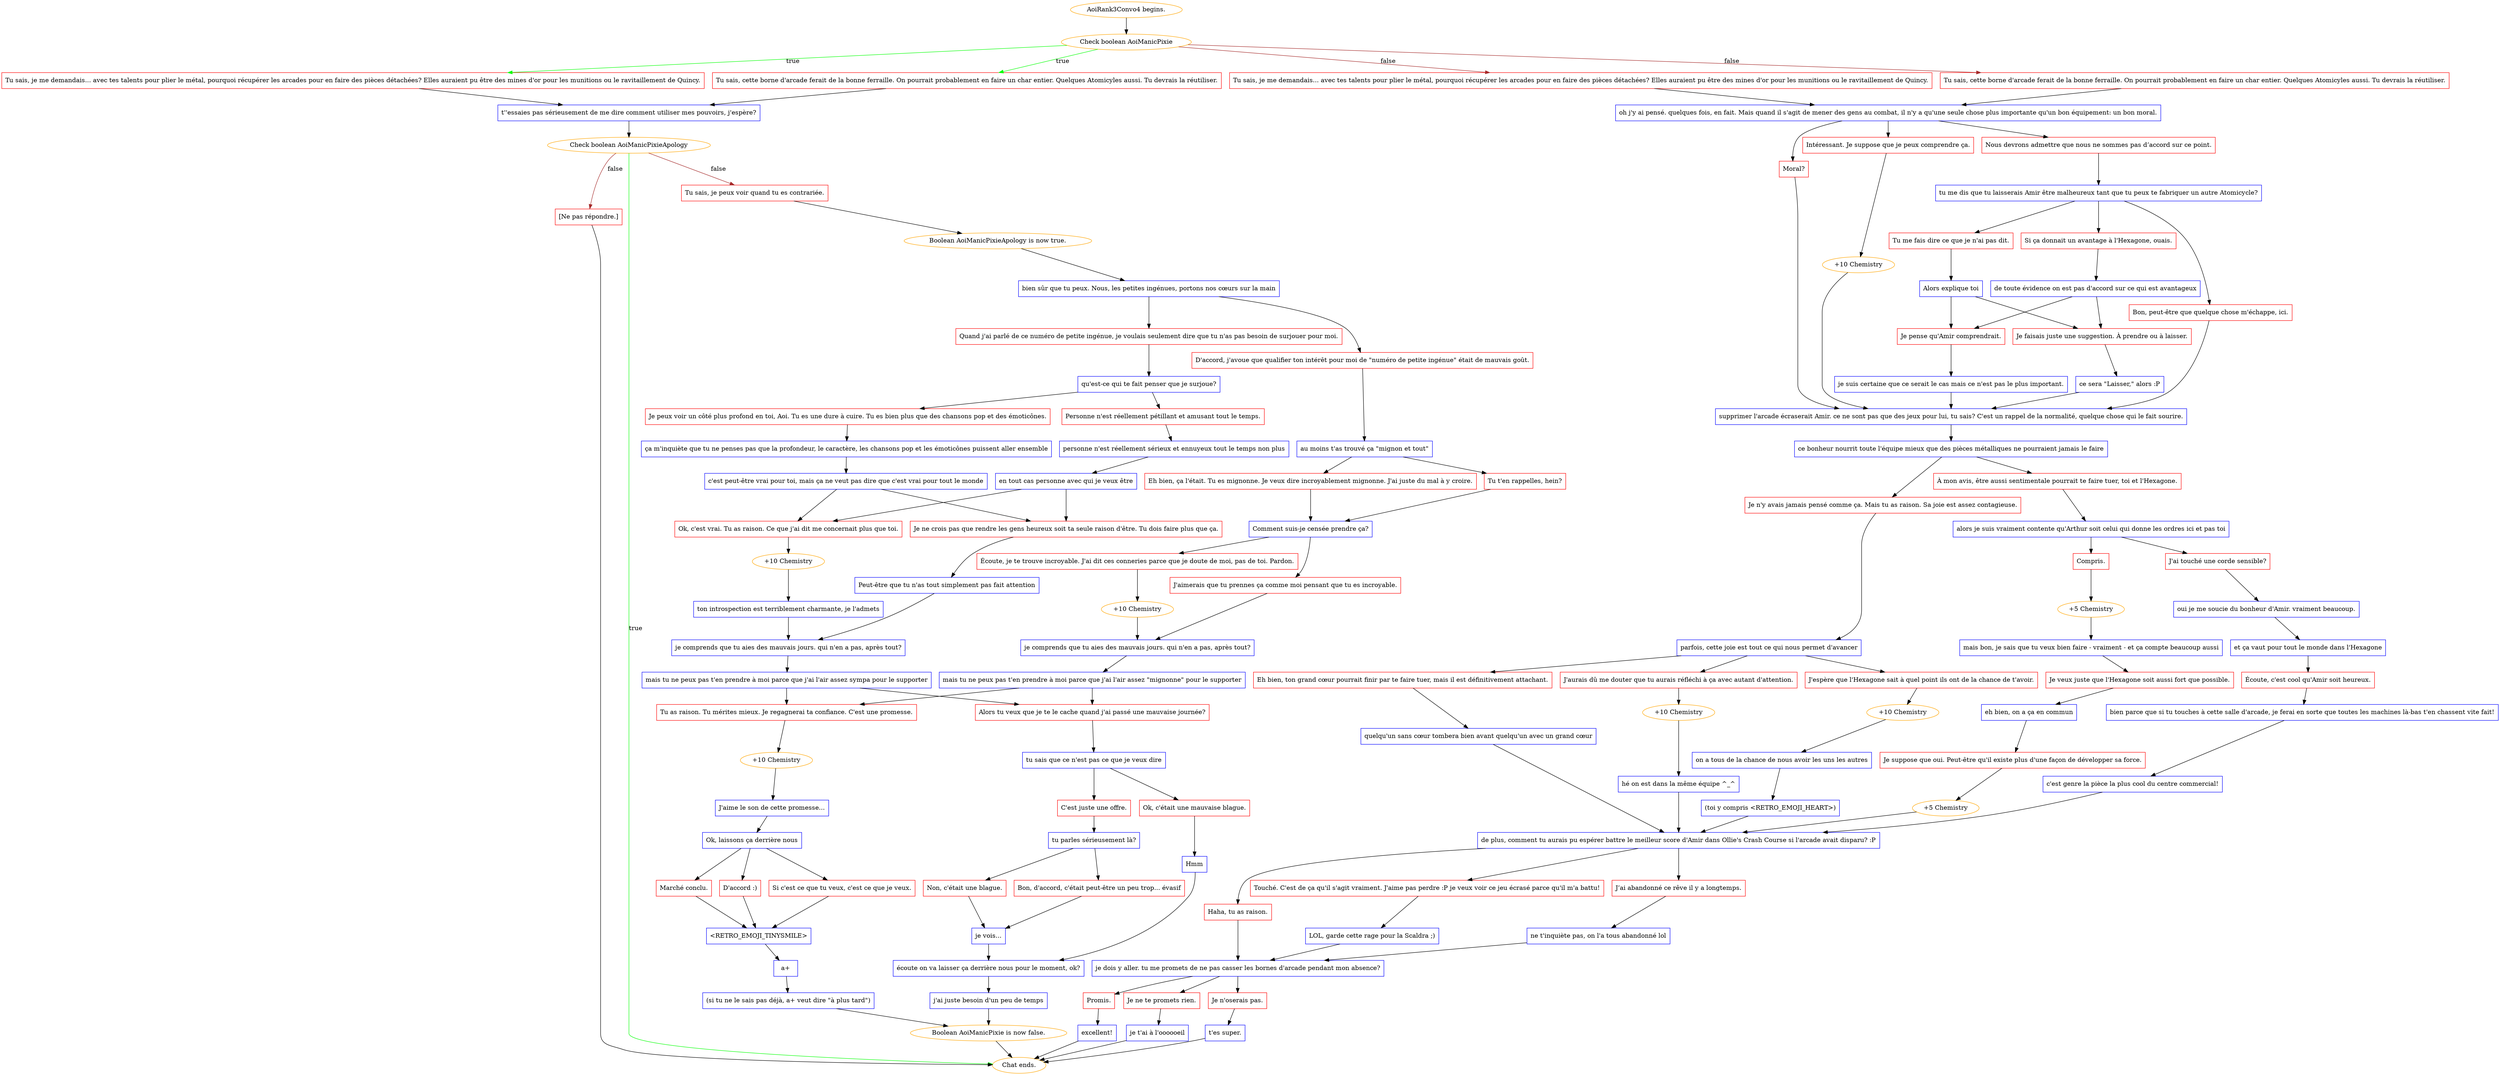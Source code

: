 digraph {
	"AoiRank3Convo4 begins." [color=orange];
		"AoiRank3Convo4 begins." -> j3883439251;
	j3883439251 [label="Check boolean AoiManicPixie",color=orange];
		j3883439251 -> j1834963733 [label=true,color=green];
		j3883439251 -> j3885610311 [label=true,color=green];
		j3883439251 -> j3308068966 [label=false,color=brown];
		j3883439251 -> j248594054 [label=false,color=brown];
	j1834963733 [label="Tu sais, je me demandais... avec tes talents pour plier le métal, pourquoi récupérer les arcades pour en faire des pièces détachées? Elles auraient pu être des mines d'or pour les munitions ou le ravitaillement de Quincy.",shape=box,color=red];
		j1834963733 -> j598515475;
	j3885610311 [label="Tu sais, cette borne d'arcade ferait de la bonne ferraille. On pourrait probablement en faire un char entier. Quelques Atomicyles aussi. Tu devrais la réutiliser.",shape=box,color=red];
		j3885610311 -> j598515475;
	j3308068966 [label="Tu sais, je me demandais... avec tes talents pour plier le métal, pourquoi récupérer les arcades pour en faire des pièces détachées? Elles auraient pu être des mines d'or pour les munitions ou le ravitaillement de Quincy.",shape=box,color=red];
		j3308068966 -> j449218296;
	j248594054 [label="Tu sais, cette borne d'arcade ferait de la bonne ferraille. On pourrait probablement en faire un char entier. Quelques Atomicyles aussi. Tu devrais la réutiliser.",shape=box,color=red];
		j248594054 -> j449218296;
	j598515475 [label="t''essaies pas sérieusement de me dire comment utiliser mes pouvoirs, j'espère?",shape=box,color=blue];
		j598515475 -> j1910625347;
	j449218296 [label="oh j'y ai pensé. quelques fois, en fait. Mais quand il s'agit de mener des gens au combat, il n'y a qu'une seule chose plus importante qu'un bon équipement: un bon moral.",shape=box,color=blue];
		j449218296 -> j1589530114;
		j449218296 -> j2088301787;
		j449218296 -> j3232762910;
	j1910625347 [label="Check boolean AoiManicPixieApology",color=orange];
		j1910625347 -> "Chat ends." [label=true,color=green];
		j1910625347 -> j1435732175 [label=false,color=brown];
		j1910625347 -> j94287996 [label=false,color=brown];
	j1589530114 [label="Moral?",shape=box,color=red];
		j1589530114 -> j556611070;
	j2088301787 [label="Intéressant. Je suppose que je peux comprendre ça.",shape=box,color=red];
		j2088301787 -> j1356801105;
	j3232762910 [label="Nous devrons admettre que nous ne sommes pas d’accord sur ce point.",shape=box,color=red];
		j3232762910 -> j1961986549;
	"Chat ends." [color=orange];
	j1435732175 [label="Tu sais, je peux voir quand tu es contrariée.",shape=box,color=red];
		j1435732175 -> j3888814037;
	j94287996 [label="[Ne pas répondre.]",shape=box,color=red];
		j94287996 -> "Chat ends.";
	j556611070 [label="supprimer l'arcade écraserait Amir. ce ne sont pas que des jeux pour lui, tu sais? C'est un rappel de la normalité, quelque chose qui le fait sourire.",shape=box,color=blue];
		j556611070 -> j1453176099;
	j1356801105 [label="+10 Chemistry",color=orange];
		j1356801105 -> j556611070;
	j1961986549 [label="tu me dis que tu laisserais Amir être malheureux tant que tu peux te fabriquer un autre Atomicycle?",shape=box,color=blue];
		j1961986549 -> j2843448109;
		j1961986549 -> j1886341912;
		j1961986549 -> j2528924946;
	j3888814037 [label="Boolean AoiManicPixieApology is now true.",color=orange];
		j3888814037 -> j3580922504;
	j1453176099 [label="ce bonheur nourrit toute l'équipe mieux que des pièces métalliques ne pourraient jamais le faire",shape=box,color=blue];
		j1453176099 -> j666919921;
		j1453176099 -> j3058737771;
	j2843448109 [label="Si ça donnait un avantage à l'Hexagone, ouais.",shape=box,color=red];
		j2843448109 -> j1112699818;
	j1886341912 [label="Tu me fais dire ce que je n'ai pas dit.",shape=box,color=red];
		j1886341912 -> j938253501;
	j2528924946 [label="Bon, peut-être que quelque chose m'échappe, ici.",shape=box,color=red];
		j2528924946 -> j556611070;
	j3580922504 [label="bien sûr que tu peux. Nous, les petites ingénues, portons nos cœurs sur la main",shape=box,color=blue];
		j3580922504 -> j3462651737;
		j3580922504 -> j4258796004;
	j666919921 [label="Je n'y avais jamais pensé comme ça. Mais tu as raison. Sa joie est assez contagieuse.",shape=box,color=red];
		j666919921 -> j1515392046;
	j3058737771 [label="À mon avis, être aussi sentimentale pourrait te faire tuer, toi et l'Hexagone.",shape=box,color=red];
		j3058737771 -> j311643991;
	j1112699818 [label="de toute évidence on est pas d'accord sur ce qui est avantageux",shape=box,color=blue];
		j1112699818 -> j2761628149;
		j1112699818 -> j2341324898;
	j938253501 [label="Alors explique toi",shape=box,color=blue];
		j938253501 -> j2761628149;
		j938253501 -> j2341324898;
	j3462651737 [label="D'accord, j'avoue que qualifier ton intérêt pour moi de \"numéro de petite ingénue\" était de mauvais goût.",shape=box,color=red];
		j3462651737 -> j3888313938;
	j4258796004 [label="Quand j'ai parlé de ce numéro de petite ingénue, je voulais seulement dire que tu n'as pas besoin de surjouer pour moi.",shape=box,color=red];
		j4258796004 -> j3725089614;
	j1515392046 [label="parfois, cette joie est tout ce qui nous permet d'avancer",shape=box,color=blue];
		j1515392046 -> j4127233673;
		j1515392046 -> j3360303263;
		j1515392046 -> j2026454232;
	j311643991 [label="alors je suis vraiment contente qu'Arthur soit celui qui donne les ordres ici et pas toi",shape=box,color=blue];
		j311643991 -> j1314635955;
		j311643991 -> j3803817941;
	j2761628149 [label="Je faisais juste une suggestion. À prendre ou à laisser.",shape=box,color=red];
		j2761628149 -> j3227645665;
	j2341324898 [label="Je pense qu'Amir comprendrait.",shape=box,color=red];
		j2341324898 -> j3151510172;
	j3888313938 [label="au moins t'as trouvé ça \"mignon et tout\"",shape=box,color=blue];
		j3888313938 -> j2762422253;
		j3888313938 -> j1756156015;
	j3725089614 [label="qu'est-ce qui te fait penser que je surjoue?",shape=box,color=blue];
		j3725089614 -> j3601326567;
		j3725089614 -> j3107984286;
	j4127233673 [label="J'aurais dû me douter que tu aurais réfléchi à ça avec autant d'attention.",shape=box,color=red];
		j4127233673 -> j1348628574;
	j3360303263 [label="J'espère que l'Hexagone sait à quel point ils ont de la chance de t'avoir.",shape=box,color=red];
		j3360303263 -> j3722963427;
	j2026454232 [label="Eh bien, ton grand cœur pourrait finir par te faire tuer, mais il est définitivement attachant.",shape=box,color=red];
		j2026454232 -> j25925070;
	j1314635955 [label="Compris.",shape=box,color=red];
		j1314635955 -> j4057908428;
	j3803817941 [label="J'ai touché une corde sensible?",shape=box,color=red];
		j3803817941 -> j2095008006;
	j3227645665 [label="ce sera \"Laisser,\" alors :P",shape=box,color=blue];
		j3227645665 -> j556611070;
	j3151510172 [label="je suis certaine que ce serait le cas mais ce n'est pas le plus important.",shape=box,color=blue];
		j3151510172 -> j556611070;
	j2762422253 [label="Eh bien, ça l'était. Tu es mignonne. Je veux dire incroyablement mignonne. J'ai juste du mal à y croire.",shape=box,color=red];
		j2762422253 -> j292485383;
	j1756156015 [label="Tu t'en rappelles, hein?",shape=box,color=red];
		j1756156015 -> j292485383;
	j3601326567 [label="Personne n'est réellement pétillant et amusant tout le temps.",shape=box,color=red];
		j3601326567 -> j1883398300;
	j3107984286 [label="Je peux voir un côté plus profond en toi, Aoi. Tu es une dure à cuire. Tu es bien plus que des chansons pop et des émoticônes.",shape=box,color=red];
		j3107984286 -> j3404203463;
	j1348628574 [label="+10 Chemistry",color=orange];
		j1348628574 -> j2700464620;
	j3722963427 [label="+10 Chemistry",color=orange];
		j3722963427 -> j3421818899;
	j25925070 [label="quelqu'un sans cœur tombera bien avant quelqu'un avec un grand cœur",shape=box,color=blue];
		j25925070 -> j4069431302;
	j4057908428 [label="+5 Chemistry",color=orange];
		j4057908428 -> j2627087168;
	j2095008006 [label="oui je me soucie du bonheur d'Amir. vraiment beaucoup.",shape=box,color=blue];
		j2095008006 -> j1321489663;
	j292485383 [label="Comment suis-je censée prendre ça?",shape=box,color=blue];
		j292485383 -> j2275167443;
		j292485383 -> j1772241349;
	j1883398300 [label="personne n'est réellement sérieux et ennuyeux tout le temps non plus",shape=box,color=blue];
		j1883398300 -> j1398069813;
	j3404203463 [label="ça m'inquiète que tu ne penses pas que la profondeur, le caractère, les chansons pop et les émoticônes puissent aller ensemble",shape=box,color=blue];
		j3404203463 -> j171234353;
	j2700464620 [label="hé on est dans la même équipe ^_^",shape=box,color=blue];
		j2700464620 -> j4069431302;
	j3421818899 [label="on a tous de la chance de nous avoir les uns les autres",shape=box,color=blue];
		j3421818899 -> j528371658;
	j4069431302 [label="de plus, comment tu aurais pu espérer battre le meilleur score d'Amir dans Ollie's Crash Course si l'arcade avait disparu? :P",shape=box,color=blue];
		j4069431302 -> j2656006905;
		j4069431302 -> j821879812;
		j4069431302 -> j1650374861;
	j2627087168 [label="mais bon, je sais que tu veux bien faire - vraiment - et ça compte beaucoup aussi",shape=box,color=blue];
		j2627087168 -> j1457762999;
	j1321489663 [label="et ça vaut pour tout le monde dans l'Hexagone",shape=box,color=blue];
		j1321489663 -> j3998916012;
	j2275167443 [label="Écoute, je te trouve incroyable. J'ai dit ces conneries parce que je doute de moi, pas de toi. Pardon.",shape=box,color=red];
		j2275167443 -> j1975559556;
	j1772241349 [label="J'aimerais que tu prennes ça comme moi pensant que tu es incroyable.",shape=box,color=red];
		j1772241349 -> j3850274216;
	j1398069813 [label="en tout cas personne avec qui je veux être",shape=box,color=blue];
		j1398069813 -> j2030992365;
		j1398069813 -> j3445596045;
	j171234353 [label="c'est peut-être vrai pour toi, mais ça ne veut pas dire que c'est vrai pour tout le monde",shape=box,color=blue];
		j171234353 -> j3445596045;
		j171234353 -> j2030992365;
	j528371658 [label="(toi y compris <RETRO_EMOJI_HEART>)",shape=box,color=blue];
		j528371658 -> j4069431302;
	j2656006905 [label="Touché. C'est de ça qu'il s'agit vraiment. J'aime pas perdre :P je veux voir ce jeu écrasé parce qu'il m'a battu!",shape=box,color=red];
		j2656006905 -> j1064966565;
	j821879812 [label="Haha, tu as raison.",shape=box,color=red];
		j821879812 -> j3662954925;
	j1650374861 [label="J’ai abandonné ce rêve il y a longtemps.",shape=box,color=red];
		j1650374861 -> j1708855070;
	j1457762999 [label="Je veux juste que l'Hexagone soit aussi fort que possible.",shape=box,color=red];
		j1457762999 -> j4265121230;
	j3998916012 [label="Écoute, c'est cool qu'Amir soit heureux.",shape=box,color=red];
		j3998916012 -> j3779068046;
	j1975559556 [label="+10 Chemistry",color=orange];
		j1975559556 -> j3850274216;
	j3850274216 [label="je comprends que tu aies des mauvais jours. qui n'en a pas, après tout?",shape=box,color=blue];
		j3850274216 -> j1878982827;
	j2030992365 [label="Je ne crois pas que rendre les gens heureux soit ta seule raison d'être. Tu dois faire plus que ça.",shape=box,color=red];
		j2030992365 -> j1620155993;
	j3445596045 [label="Ok, c'est vrai. Tu as raison. Ce que j'ai dit me concernait plus que toi.",shape=box,color=red];
		j3445596045 -> j3870961223;
	j1064966565 [label="LOL, garde cette rage pour la Scaldra ;)",shape=box,color=blue];
		j1064966565 -> j3662954925;
	j3662954925 [label="je dois y aller. tu me promets de ne pas casser les bornes d'arcade pendant mon absence?",shape=box,color=blue];
		j3662954925 -> j1444523719;
		j3662954925 -> j2005587383;
		j3662954925 -> j243413662;
	j1708855070 [label="ne t'inquiète pas, on l'a tous abandonné lol",shape=box,color=blue];
		j1708855070 -> j3662954925;
	j4265121230 [label="eh bien, on a ça en commun",shape=box,color=blue];
		j4265121230 -> j1159377417;
	j3779068046 [label="bien parce que si tu touches à cette salle d'arcade, je ferai en sorte que toutes les machines là-bas t'en chassent vite fait!",shape=box,color=blue];
		j3779068046 -> j1448606102;
	j1878982827 [label="mais tu ne peux pas t'en prendre à moi parce que j'ai l'air assez \"mignonne\" pour le supporter",shape=box,color=blue];
		j1878982827 -> j1226824577;
		j1878982827 -> j990275449;
	j1620155993 [label="Peut-être que tu n'as tout simplement pas fait attention",shape=box,color=blue];
		j1620155993 -> j682864243;
	j3870961223 [label="+10 Chemistry",color=orange];
		j3870961223 -> j4162685099;
	j1444523719 [label="Promis.",shape=box,color=red];
		j1444523719 -> j2640822684;
	j2005587383 [label="Je ne te promets rien.",shape=box,color=red];
		j2005587383 -> j3054087758;
	j243413662 [label="Je n'oserais pas.",shape=box,color=red];
		j243413662 -> j753965806;
	j1159377417 [label="Je suppose que oui. Peut-être qu'il existe plus d'une façon de développer sa force.",shape=box,color=red];
		j1159377417 -> j1351988053;
	j1448606102 [label="c'est genre la pièce la plus cool du centre commercial!",shape=box,color=blue];
		j1448606102 -> j4069431302;
	j1226824577 [label="Tu as raison. Tu mérites mieux. Je regagnerai ta confiance. C'est une promesse.",shape=box,color=red];
		j1226824577 -> j1224001366;
	j990275449 [label="Alors tu veux que je te le cache quand j'ai passé une mauvaise journée?",shape=box,color=red];
		j990275449 -> j2854302833;
	j682864243 [label="je comprends que tu aies des mauvais jours. qui n'en a pas, après tout?",shape=box,color=blue];
		j682864243 -> j2326380136;
	j4162685099 [label="ton introspection est terriblement charmante, je l'admets",shape=box,color=blue];
		j4162685099 -> j682864243;
	j2640822684 [label="excellent!",shape=box,color=blue];
		j2640822684 -> "Chat ends.";
	j3054087758 [label="je t'ai à l'oooooeil",shape=box,color=blue];
		j3054087758 -> "Chat ends.";
	j753965806 [label="t'es super.",shape=box,color=blue];
		j753965806 -> "Chat ends.";
	j1351988053 [label="+5 Chemistry",color=orange];
		j1351988053 -> j4069431302;
	j1224001366 [label="+10 Chemistry",color=orange];
		j1224001366 -> j2807375501;
	j2854302833 [label="tu sais que ce n'est pas ce que je veux dire",shape=box,color=blue];
		j2854302833 -> j3240138589;
		j2854302833 -> j3507741377;
	j2326380136 [label="mais tu ne peux pas t'en prendre à moi parce que j'ai l'air assez sympa pour le supporter",shape=box,color=blue];
		j2326380136 -> j1226824577;
		j2326380136 -> j990275449;
	j2807375501 [label="J'aime le son de cette promesse...",shape=box,color=blue];
		j2807375501 -> j1368878762;
	j3240138589 [label="C'est juste une offre.",shape=box,color=red];
		j3240138589 -> j344840631;
	j3507741377 [label="Ok, c'était une mauvaise blague.",shape=box,color=red];
		j3507741377 -> j594950189;
	j1368878762 [label="Ok, laissons ça derrière nous",shape=box,color=blue];
		j1368878762 -> j2604101342;
		j1368878762 -> j1856139792;
		j1368878762 -> j3923686484;
	j344840631 [label="tu parles sérieusement là?",shape=box,color=blue];
		j344840631 -> j3474859459;
		j344840631 -> j3611149843;
	j594950189 [label="Hmm",shape=box,color=blue];
		j594950189 -> j1030169410;
	j2604101342 [label="Marché conclu.",shape=box,color=red];
		j2604101342 -> j4267654039;
	j1856139792 [label="D'accord :)",shape=box,color=red];
		j1856139792 -> j4267654039;
	j3923686484 [label="Si c'est ce que tu veux, c'est ce que je veux.",shape=box,color=red];
		j3923686484 -> j4267654039;
	j3474859459 [label="Bon, d'accord, c'était peut-être un peu trop... évasif",shape=box,color=red];
		j3474859459 -> j9021774;
	j3611149843 [label="Non, c'était une blague.",shape=box,color=red];
		j3611149843 -> j9021774;
	j1030169410 [label="écoute on va laisser ça derrière nous pour le moment, ok?",shape=box,color=blue];
		j1030169410 -> j2976587811;
	j4267654039 [label="<RETRO_EMOJI_TINYSMILE>",shape=box,color=blue];
		j4267654039 -> j2624064438;
	j9021774 [label="je vois...",shape=box,color=blue];
		j9021774 -> j1030169410;
	j2976587811 [label="j'ai juste besoin d'un peu de temps",shape=box,color=blue];
		j2976587811 -> j4025535607;
	j2624064438 [label="a+",shape=box,color=blue];
		j2624064438 -> j2080643041;
	j4025535607 [label="Boolean AoiManicPixie is now false.",color=orange];
		j4025535607 -> "Chat ends.";
	j2080643041 [label="(si tu ne le sais pas déjà, a+ veut dire \"à plus tard\")",shape=box,color=blue];
		j2080643041 -> j4025535607;
}